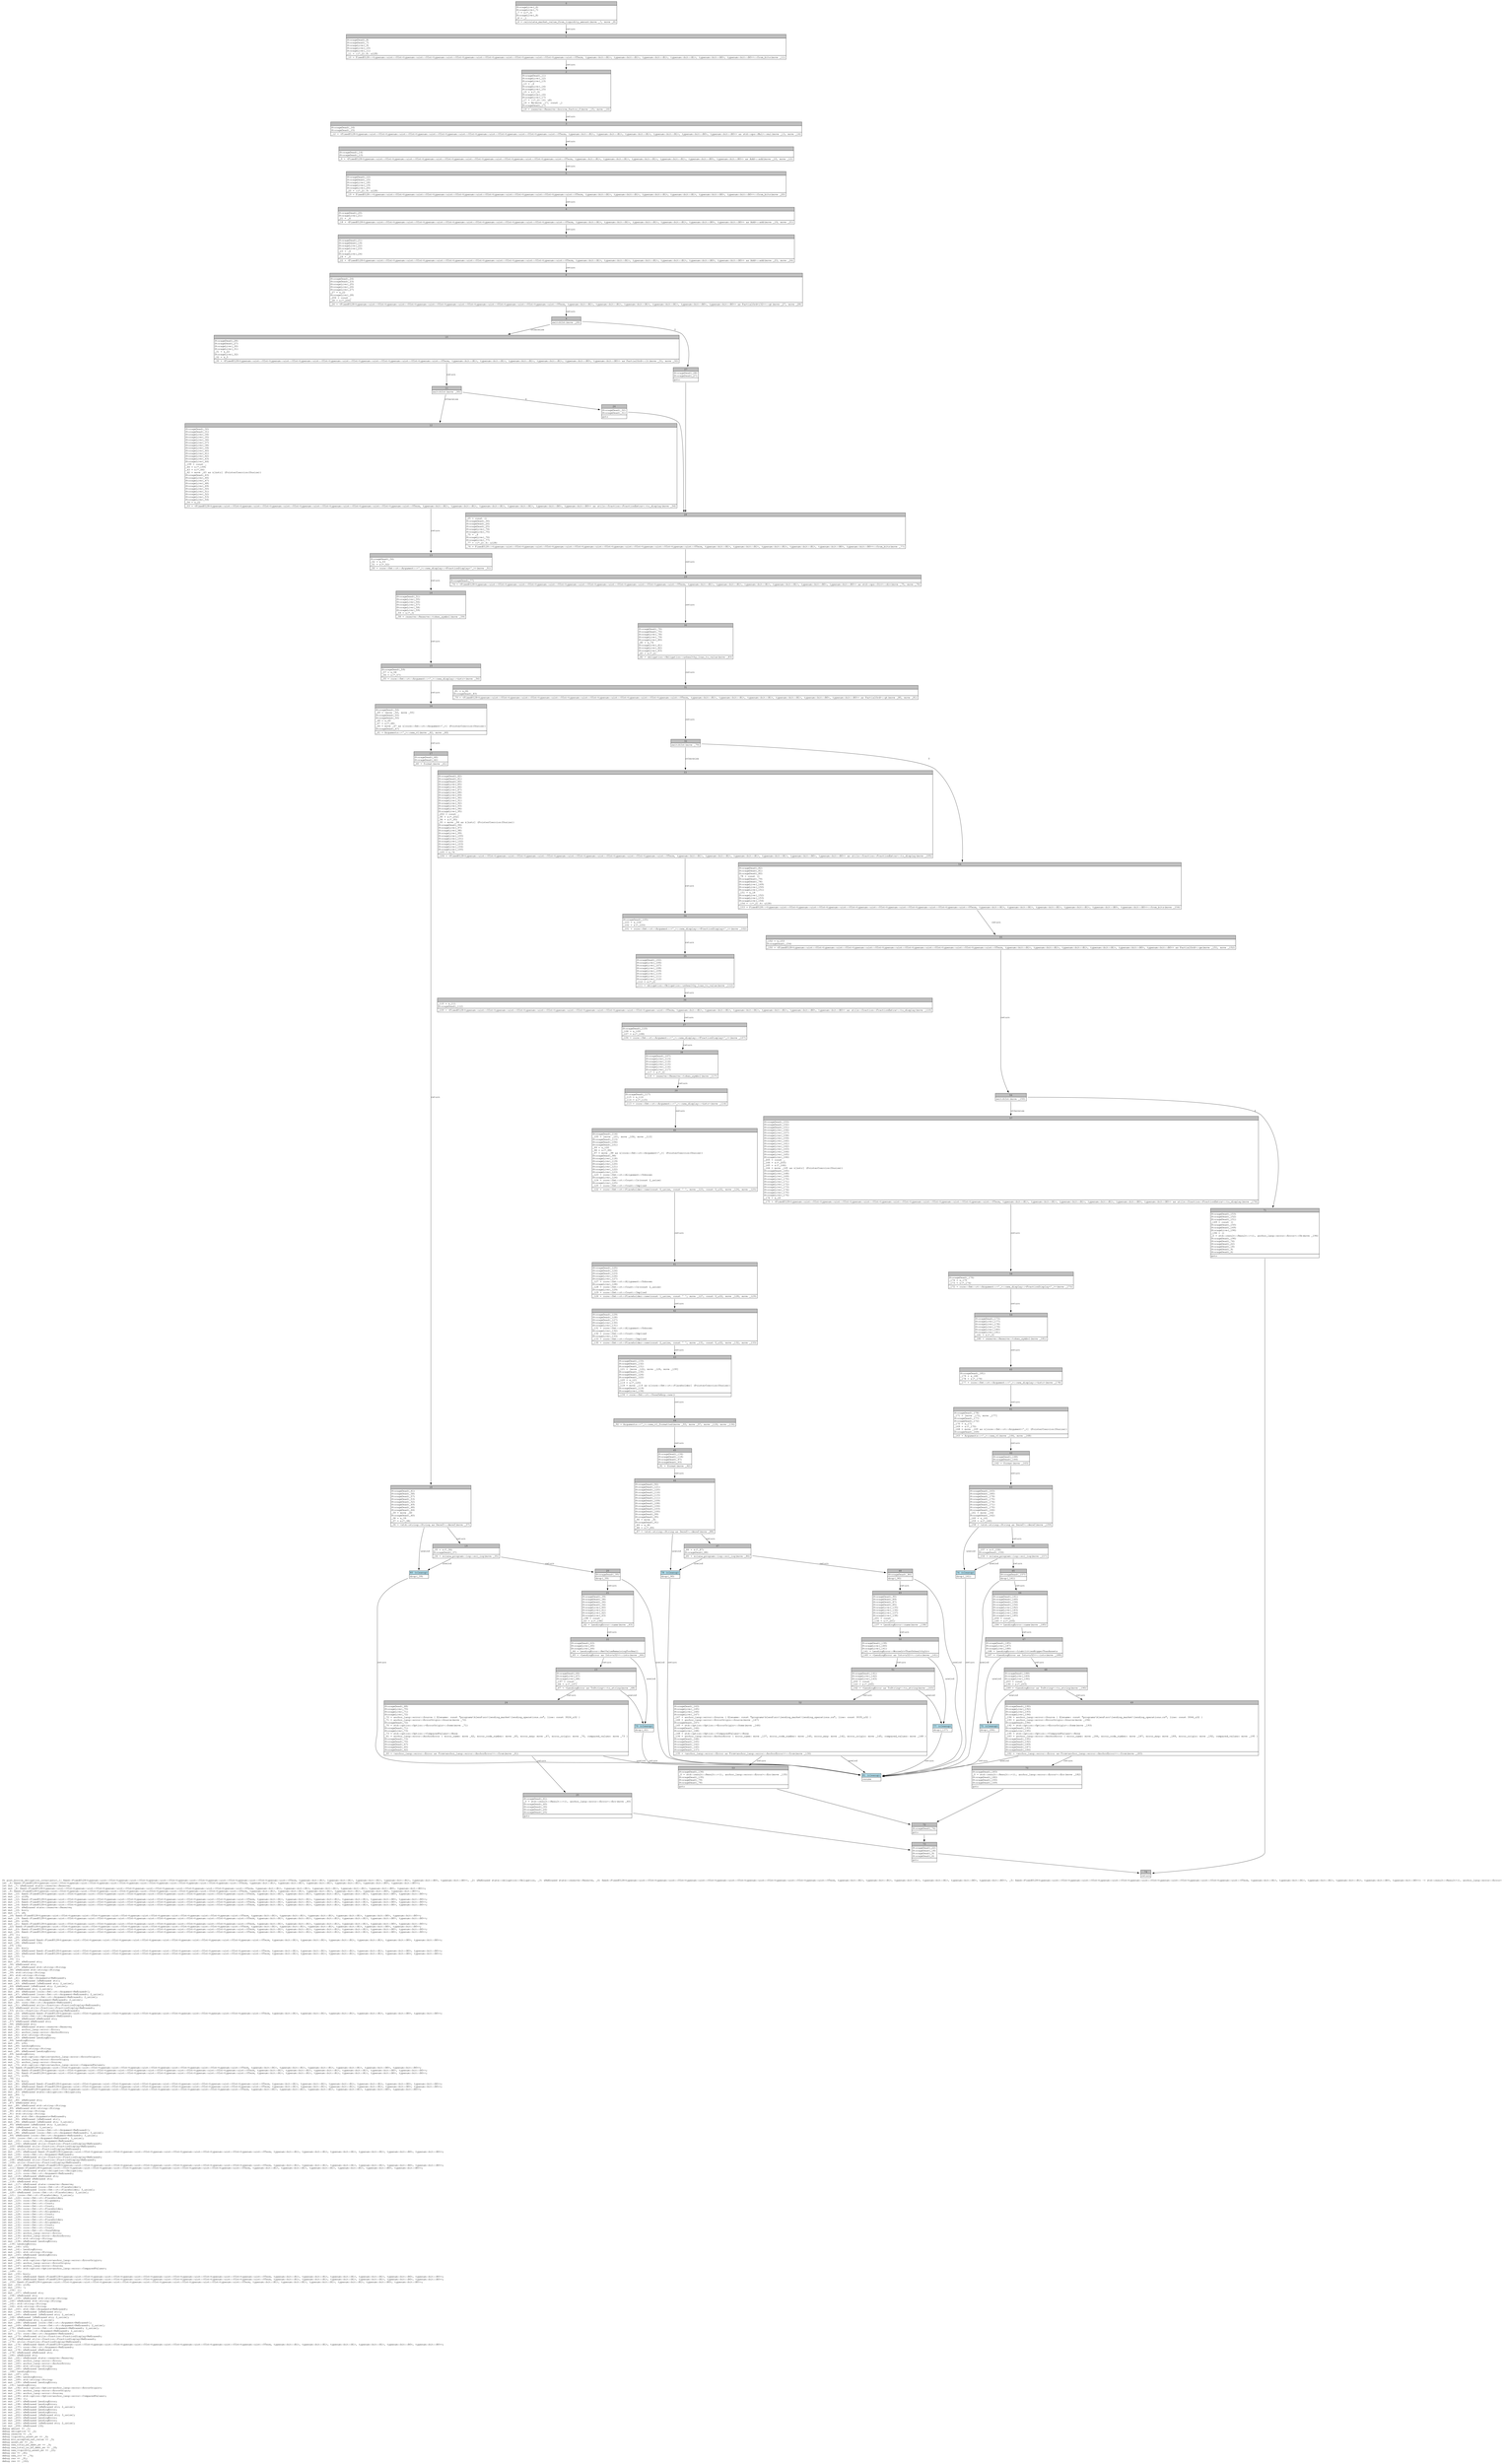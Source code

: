 digraph Mir_0_1385 {
    graph [fontname="Courier, monospace"];
    node [fontname="Courier, monospace"];
    edge [fontname="Courier, monospace"];
    label=<fn post_borrow_obligation_invariants(_1: fixed::FixedU128&lt;typenum::uint::UInt&lt;typenum::uint::UInt&lt;typenum::uint::UInt&lt;typenum::uint::UInt&lt;typenum::uint::UInt&lt;typenum::uint::UInt&lt;typenum::uint::UTerm, typenum::bit::B1&gt;, typenum::bit::B1&gt;, typenum::bit::B1&gt;, typenum::bit::B1&gt;, typenum::bit::B0&gt;, typenum::bit::B0&gt;&gt;, _2: &amp;ReErased state::obligation::Obligation, _3: &amp;ReErased state::reserve::Reserve, _4: fixed::FixedU128&lt;typenum::uint::UInt&lt;typenum::uint::UInt&lt;typenum::uint::UInt&lt;typenum::uint::UInt&lt;typenum::uint::UInt&lt;typenum::uint::UInt&lt;typenum::uint::UTerm, typenum::bit::B1&gt;, typenum::bit::B1&gt;, typenum::bit::B1&gt;, typenum::bit::B1&gt;, typenum::bit::B0&gt;, typenum::bit::B0&gt;&gt;, _5: fixed::FixedU128&lt;typenum::uint::UInt&lt;typenum::uint::UInt&lt;typenum::uint::UInt&lt;typenum::uint::UInt&lt;typenum::uint::UInt&lt;typenum::uint::UInt&lt;typenum::uint::UTerm, typenum::bit::B1&gt;, typenum::bit::B1&gt;, typenum::bit::B1&gt;, typenum::bit::B1&gt;, typenum::bit::B0&gt;, typenum::bit::B0&gt;&gt;) -&gt; std::result::Result&lt;(), anchor_lang::error::Error&gt;<br align="left"/>let _6: fixed::FixedU128&lt;typenum::uint::UInt&lt;typenum::uint::UInt&lt;typenum::uint::UInt&lt;typenum::uint::UInt&lt;typenum::uint::UInt&lt;typenum::uint::UInt&lt;typenum::uint::UTerm, typenum::bit::B1&gt;, typenum::bit::B1&gt;, typenum::bit::B1&gt;, typenum::bit::B1&gt;, typenum::bit::B0&gt;, typenum::bit::B0&gt;&gt;;<br align="left"/>let mut _7: &amp;ReErased state::reserve::Reserve;<br align="left"/>let mut _8: fixed::FixedU128&lt;typenum::uint::UInt&lt;typenum::uint::UInt&lt;typenum::uint::UInt&lt;typenum::uint::UInt&lt;typenum::uint::UInt&lt;typenum::uint::UInt&lt;typenum::uint::UTerm, typenum::bit::B1&gt;, typenum::bit::B1&gt;, typenum::bit::B1&gt;, typenum::bit::B1&gt;, typenum::bit::B0&gt;, typenum::bit::B0&gt;&gt;;<br align="left"/>let _9: fixed::FixedU128&lt;typenum::uint::UInt&lt;typenum::uint::UInt&lt;typenum::uint::UInt&lt;typenum::uint::UInt&lt;typenum::uint::UInt&lt;typenum::uint::UInt&lt;typenum::uint::UTerm, typenum::bit::B1&gt;, typenum::bit::B1&gt;, typenum::bit::B1&gt;, typenum::bit::B1&gt;, typenum::bit::B0&gt;, typenum::bit::B0&gt;&gt;;<br align="left"/>let mut _10: fixed::FixedU128&lt;typenum::uint::UInt&lt;typenum::uint::UInt&lt;typenum::uint::UInt&lt;typenum::uint::UInt&lt;typenum::uint::UInt&lt;typenum::uint::UInt&lt;typenum::uint::UTerm, typenum::bit::B1&gt;, typenum::bit::B1&gt;, typenum::bit::B1&gt;, typenum::bit::B1&gt;, typenum::bit::B0&gt;, typenum::bit::B0&gt;&gt;;<br align="left"/>let mut _11: u128;<br align="left"/>let mut _12: fixed::FixedU128&lt;typenum::uint::UInt&lt;typenum::uint::UInt&lt;typenum::uint::UInt&lt;typenum::uint::UInt&lt;typenum::uint::UInt&lt;typenum::uint::UInt&lt;typenum::uint::UTerm, typenum::bit::B1&gt;, typenum::bit::B1&gt;, typenum::bit::B1&gt;, typenum::bit::B1&gt;, typenum::bit::B0&gt;, typenum::bit::B0&gt;&gt;;<br align="left"/>let mut _13: fixed::FixedU128&lt;typenum::uint::UInt&lt;typenum::uint::UInt&lt;typenum::uint::UInt&lt;typenum::uint::UInt&lt;typenum::uint::UInt&lt;typenum::uint::UInt&lt;typenum::uint::UTerm, typenum::bit::B1&gt;, typenum::bit::B1&gt;, typenum::bit::B1&gt;, typenum::bit::B1&gt;, typenum::bit::B0&gt;, typenum::bit::B0&gt;&gt;;<br align="left"/>let mut _14: fixed::FixedU128&lt;typenum::uint::UInt&lt;typenum::uint::UInt&lt;typenum::uint::UInt&lt;typenum::uint::UInt&lt;typenum::uint::UInt&lt;typenum::uint::UInt&lt;typenum::uint::UTerm, typenum::bit::B1&gt;, typenum::bit::B1&gt;, typenum::bit::B1&gt;, typenum::bit::B1&gt;, typenum::bit::B0&gt;, typenum::bit::B0&gt;&gt;;<br align="left"/>let mut _15: &amp;ReErased state::reserve::Reserve;<br align="left"/>let mut _16: bool;<br align="left"/>let mut _17: u8;<br align="left"/>let _18: fixed::FixedU128&lt;typenum::uint::UInt&lt;typenum::uint::UInt&lt;typenum::uint::UInt&lt;typenum::uint::UInt&lt;typenum::uint::UInt&lt;typenum::uint::UInt&lt;typenum::uint::UTerm, typenum::bit::B1&gt;, typenum::bit::B1&gt;, typenum::bit::B1&gt;, typenum::bit::B1&gt;, typenum::bit::B0&gt;, typenum::bit::B0&gt;&gt;;<br align="left"/>let mut _19: fixed::FixedU128&lt;typenum::uint::UInt&lt;typenum::uint::UInt&lt;typenum::uint::UInt&lt;typenum::uint::UInt&lt;typenum::uint::UInt&lt;typenum::uint::UInt&lt;typenum::uint::UTerm, typenum::bit::B1&gt;, typenum::bit::B1&gt;, typenum::bit::B1&gt;, typenum::bit::B1&gt;, typenum::bit::B0&gt;, typenum::bit::B0&gt;&gt;;<br align="left"/>let mut _20: u128;<br align="left"/>let mut _21: fixed::FixedU128&lt;typenum::uint::UInt&lt;typenum::uint::UInt&lt;typenum::uint::UInt&lt;typenum::uint::UInt&lt;typenum::uint::UInt&lt;typenum::uint::UInt&lt;typenum::uint::UTerm, typenum::bit::B1&gt;, typenum::bit::B1&gt;, typenum::bit::B1&gt;, typenum::bit::B1&gt;, typenum::bit::B0&gt;, typenum::bit::B0&gt;&gt;;<br align="left"/>let _22: fixed::FixedU128&lt;typenum::uint::UInt&lt;typenum::uint::UInt&lt;typenum::uint::UInt&lt;typenum::uint::UInt&lt;typenum::uint::UInt&lt;typenum::uint::UInt&lt;typenum::uint::UTerm, typenum::bit::B1&gt;, typenum::bit::B1&gt;, typenum::bit::B1&gt;, typenum::bit::B1&gt;, typenum::bit::B0&gt;, typenum::bit::B0&gt;&gt;;<br align="left"/>let mut _23: fixed::FixedU128&lt;typenum::uint::UInt&lt;typenum::uint::UInt&lt;typenum::uint::UInt&lt;typenum::uint::UInt&lt;typenum::uint::UInt&lt;typenum::uint::UInt&lt;typenum::uint::UTerm, typenum::bit::B1&gt;, typenum::bit::B1&gt;, typenum::bit::B1&gt;, typenum::bit::B1&gt;, typenum::bit::B0&gt;, typenum::bit::B0&gt;&gt;;<br align="left"/>let mut _24: fixed::FixedU128&lt;typenum::uint::UInt&lt;typenum::uint::UInt&lt;typenum::uint::UInt&lt;typenum::uint::UInt&lt;typenum::uint::UInt&lt;typenum::uint::UInt&lt;typenum::uint::UTerm, typenum::bit::B1&gt;, typenum::bit::B1&gt;, typenum::bit::B1&gt;, typenum::bit::B1&gt;, typenum::bit::B0&gt;, typenum::bit::B0&gt;&gt;;<br align="left"/>let _25: ();<br align="left"/>let mut _26: bool;<br align="left"/>let mut _27: &amp;ReErased fixed::FixedU128&lt;typenum::uint::UInt&lt;typenum::uint::UInt&lt;typenum::uint::UInt&lt;typenum::uint::UInt&lt;typenum::uint::UInt&lt;typenum::uint::UInt&lt;typenum::uint::UTerm, typenum::bit::B1&gt;, typenum::bit::B1&gt;, typenum::bit::B1&gt;, typenum::bit::B1&gt;, typenum::bit::B0&gt;, typenum::bit::B0&gt;&gt;;<br align="left"/>let mut _28: &amp;ReErased i32;<br align="left"/>let _29: i32;<br align="left"/>let mut _30: bool;<br align="left"/>let mut _31: &amp;ReErased fixed::FixedU128&lt;typenum::uint::UInt&lt;typenum::uint::UInt&lt;typenum::uint::UInt&lt;typenum::uint::UInt&lt;typenum::uint::UInt&lt;typenum::uint::UInt&lt;typenum::uint::UTerm, typenum::bit::B1&gt;, typenum::bit::B1&gt;, typenum::bit::B1&gt;, typenum::bit::B1&gt;, typenum::bit::B0&gt;, typenum::bit::B0&gt;&gt;;<br align="left"/>let mut _32: &amp;ReErased fixed::FixedU128&lt;typenum::uint::UInt&lt;typenum::uint::UInt&lt;typenum::uint::UInt&lt;typenum::uint::UInt&lt;typenum::uint::UInt&lt;typenum::uint::UInt&lt;typenum::uint::UTerm, typenum::bit::B1&gt;, typenum::bit::B1&gt;, typenum::bit::B1&gt;, typenum::bit::B1&gt;, typenum::bit::B0&gt;, typenum::bit::B0&gt;&gt;;<br align="left"/>let mut _33: !;<br align="left"/>let _34: ();<br align="left"/>let mut _35: &amp;ReErased str;<br align="left"/>let _36: &amp;ReErased str;<br align="left"/>let mut _37: &amp;ReErased std::string::String;<br align="left"/>let _38: &amp;ReErased std::string::String;<br align="left"/>let _39: std::string::String;<br align="left"/>let _40: std::string::String;<br align="left"/>let mut _41: std::fmt::Arguments&lt;ReErased&gt;;<br align="left"/>let mut _42: &amp;ReErased [&amp;ReErased str];<br align="left"/>let mut _43: &amp;ReErased [&amp;ReErased str; 2_usize];<br align="left"/>let _44: &amp;ReErased [&amp;ReErased str; 2_usize];<br align="left"/>let _45: [&amp;ReErased str; 2_usize];<br align="left"/>let mut _46: &amp;ReErased [core::fmt::rt::Argument&lt;ReErased&gt;];<br align="left"/>let mut _47: &amp;ReErased [core::fmt::rt::Argument&lt;ReErased&gt;; 2_usize];<br align="left"/>let _48: &amp;ReErased [core::fmt::rt::Argument&lt;ReErased&gt;; 2_usize];<br align="left"/>let _49: [core::fmt::rt::Argument&lt;ReErased&gt;; 2_usize];<br align="left"/>let mut _50: core::fmt::rt::Argument&lt;ReErased&gt;;<br align="left"/>let mut _51: &amp;ReErased utils::fraction::FractionDisplay&lt;ReErased&gt;;<br align="left"/>let _52: &amp;ReErased utils::fraction::FractionDisplay&lt;ReErased&gt;;<br align="left"/>let _53: utils::fraction::FractionDisplay&lt;ReErased&gt;;<br align="left"/>let mut _54: &amp;ReErased fixed::FixedU128&lt;typenum::uint::UInt&lt;typenum::uint::UInt&lt;typenum::uint::UInt&lt;typenum::uint::UInt&lt;typenum::uint::UInt&lt;typenum::uint::UInt&lt;typenum::uint::UTerm, typenum::bit::B1&gt;, typenum::bit::B1&gt;, typenum::bit::B1&gt;, typenum::bit::B1&gt;, typenum::bit::B0&gt;, typenum::bit::B0&gt;&gt;;<br align="left"/>let mut _55: core::fmt::rt::Argument&lt;ReErased&gt;;<br align="left"/>let mut _56: &amp;ReErased &amp;ReErased str;<br align="left"/>let _57: &amp;ReErased &amp;ReErased str;<br align="left"/>let _58: &amp;ReErased str;<br align="left"/>let mut _59: &amp;ReErased state::reserve::Reserve;<br align="left"/>let mut _60: anchor_lang::error::Error;<br align="left"/>let mut _61: anchor_lang::error::AnchorError;<br align="left"/>let mut _62: std::string::String;<br align="left"/>let mut _63: &amp;ReErased LendingError;<br align="left"/>let _64: LendingError;<br align="left"/>let mut _65: u32;<br align="left"/>let mut _66: LendingError;<br align="left"/>let mut _67: std::string::String;<br align="left"/>let mut _68: &amp;ReErased LendingError;<br align="left"/>let _69: LendingError;<br align="left"/>let mut _70: std::option::Option&lt;anchor_lang::error::ErrorOrigin&gt;;<br align="left"/>let mut _71: anchor_lang::error::ErrorOrigin;<br align="left"/>let mut _72: anchor_lang::error::Source;<br align="left"/>let mut _73: std::option::Option&lt;anchor_lang::error::ComparedValues&gt;;<br align="left"/>let _74: fixed::FixedU128&lt;typenum::uint::UInt&lt;typenum::uint::UInt&lt;typenum::uint::UInt&lt;typenum::uint::UInt&lt;typenum::uint::UInt&lt;typenum::uint::UInt&lt;typenum::uint::UTerm, typenum::bit::B1&gt;, typenum::bit::B1&gt;, typenum::bit::B1&gt;, typenum::bit::B1&gt;, typenum::bit::B0&gt;, typenum::bit::B0&gt;&gt;;<br align="left"/>let mut _75: fixed::FixedU128&lt;typenum::uint::UInt&lt;typenum::uint::UInt&lt;typenum::uint::UInt&lt;typenum::uint::UInt&lt;typenum::uint::UInt&lt;typenum::uint::UInt&lt;typenum::uint::UTerm, typenum::bit::B1&gt;, typenum::bit::B1&gt;, typenum::bit::B1&gt;, typenum::bit::B1&gt;, typenum::bit::B0&gt;, typenum::bit::B0&gt;&gt;;<br align="left"/>let mut _76: fixed::FixedU128&lt;typenum::uint::UInt&lt;typenum::uint::UInt&lt;typenum::uint::UInt&lt;typenum::uint::UInt&lt;typenum::uint::UInt&lt;typenum::uint::UInt&lt;typenum::uint::UTerm, typenum::bit::B1&gt;, typenum::bit::B1&gt;, typenum::bit::B1&gt;, typenum::bit::B1&gt;, typenum::bit::B0&gt;, typenum::bit::B0&gt;&gt;;<br align="left"/>let mut _77: u128;<br align="left"/>let _78: ();<br align="left"/>let mut _79: bool;<br align="left"/>let mut _80: &amp;ReErased fixed::FixedU128&lt;typenum::uint::UInt&lt;typenum::uint::UInt&lt;typenum::uint::UInt&lt;typenum::uint::UInt&lt;typenum::uint::UInt&lt;typenum::uint::UInt&lt;typenum::uint::UTerm, typenum::bit::B1&gt;, typenum::bit::B1&gt;, typenum::bit::B1&gt;, typenum::bit::B1&gt;, typenum::bit::B0&gt;, typenum::bit::B0&gt;&gt;;<br align="left"/>let mut _81: &amp;ReErased fixed::FixedU128&lt;typenum::uint::UInt&lt;typenum::uint::UInt&lt;typenum::uint::UInt&lt;typenum::uint::UInt&lt;typenum::uint::UInt&lt;typenum::uint::UInt&lt;typenum::uint::UTerm, typenum::bit::B1&gt;, typenum::bit::B1&gt;, typenum::bit::B1&gt;, typenum::bit::B1&gt;, typenum::bit::B0&gt;, typenum::bit::B0&gt;&gt;;<br align="left"/>let _82: fixed::FixedU128&lt;typenum::uint::UInt&lt;typenum::uint::UInt&lt;typenum::uint::UInt&lt;typenum::uint::UInt&lt;typenum::uint::UInt&lt;typenum::uint::UInt&lt;typenum::uint::UTerm, typenum::bit::B1&gt;, typenum::bit::B1&gt;, typenum::bit::B1&gt;, typenum::bit::B1&gt;, typenum::bit::B0&gt;, typenum::bit::B0&gt;&gt;;<br align="left"/>let mut _83: &amp;ReErased state::obligation::Obligation;<br align="left"/>let mut _84: !;<br align="left"/>let _85: ();<br align="left"/>let mut _86: &amp;ReErased str;<br align="left"/>let _87: &amp;ReErased str;<br align="left"/>let mut _88: &amp;ReErased std::string::String;<br align="left"/>let _89: &amp;ReErased std::string::String;<br align="left"/>let _90: std::string::String;<br align="left"/>let _91: std::string::String;<br align="left"/>let mut _92: std::fmt::Arguments&lt;ReErased&gt;;<br align="left"/>let mut _93: &amp;ReErased [&amp;ReErased str];<br align="left"/>let mut _94: &amp;ReErased [&amp;ReErased str; 3_usize];<br align="left"/>let _95: &amp;ReErased [&amp;ReErased str; 3_usize];<br align="left"/>let _96: [&amp;ReErased str; 3_usize];<br align="left"/>let mut _97: &amp;ReErased [core::fmt::rt::Argument&lt;ReErased&gt;];<br align="left"/>let mut _98: &amp;ReErased [core::fmt::rt::Argument&lt;ReErased&gt;; 3_usize];<br align="left"/>let _99: &amp;ReErased [core::fmt::rt::Argument&lt;ReErased&gt;; 3_usize];<br align="left"/>let _100: [core::fmt::rt::Argument&lt;ReErased&gt;; 3_usize];<br align="left"/>let mut _101: core::fmt::rt::Argument&lt;ReErased&gt;;<br align="left"/>let mut _102: &amp;ReErased utils::fraction::FractionDisplay&lt;ReErased&gt;;<br align="left"/>let _103: &amp;ReErased utils::fraction::FractionDisplay&lt;ReErased&gt;;<br align="left"/>let _104: utils::fraction::FractionDisplay&lt;ReErased&gt;;<br align="left"/>let mut _105: &amp;ReErased fixed::FixedU128&lt;typenum::uint::UInt&lt;typenum::uint::UInt&lt;typenum::uint::UInt&lt;typenum::uint::UInt&lt;typenum::uint::UInt&lt;typenum::uint::UInt&lt;typenum::uint::UTerm, typenum::bit::B1&gt;, typenum::bit::B1&gt;, typenum::bit::B1&gt;, typenum::bit::B1&gt;, typenum::bit::B0&gt;, typenum::bit::B0&gt;&gt;;<br align="left"/>let mut _106: core::fmt::rt::Argument&lt;ReErased&gt;;<br align="left"/>let mut _107: &amp;ReErased utils::fraction::FractionDisplay&lt;ReErased&gt;;<br align="left"/>let _108: &amp;ReErased utils::fraction::FractionDisplay&lt;ReErased&gt;;<br align="left"/>let _109: utils::fraction::FractionDisplay&lt;ReErased&gt;;<br align="left"/>let mut _110: &amp;ReErased fixed::FixedU128&lt;typenum::uint::UInt&lt;typenum::uint::UInt&lt;typenum::uint::UInt&lt;typenum::uint::UInt&lt;typenum::uint::UInt&lt;typenum::uint::UInt&lt;typenum::uint::UTerm, typenum::bit::B1&gt;, typenum::bit::B1&gt;, typenum::bit::B1&gt;, typenum::bit::B1&gt;, typenum::bit::B0&gt;, typenum::bit::B0&gt;&gt;;<br align="left"/>let _111: fixed::FixedU128&lt;typenum::uint::UInt&lt;typenum::uint::UInt&lt;typenum::uint::UInt&lt;typenum::uint::UInt&lt;typenum::uint::UInt&lt;typenum::uint::UInt&lt;typenum::uint::UTerm, typenum::bit::B1&gt;, typenum::bit::B1&gt;, typenum::bit::B1&gt;, typenum::bit::B1&gt;, typenum::bit::B0&gt;, typenum::bit::B0&gt;&gt;;<br align="left"/>let mut _112: &amp;ReErased state::obligation::Obligation;<br align="left"/>let mut _113: core::fmt::rt::Argument&lt;ReErased&gt;;<br align="left"/>let mut _114: &amp;ReErased &amp;ReErased str;<br align="left"/>let _115: &amp;ReErased &amp;ReErased str;<br align="left"/>let _116: &amp;ReErased str;<br align="left"/>let mut _117: &amp;ReErased state::reserve::Reserve;<br align="left"/>let mut _118: &amp;ReErased [core::fmt::rt::Placeholder];<br align="left"/>let mut _119: &amp;ReErased [core::fmt::rt::Placeholder; 3_usize];<br align="left"/>let _120: &amp;ReErased [core::fmt::rt::Placeholder; 3_usize];<br align="left"/>let _121: [core::fmt::rt::Placeholder; 3_usize];<br align="left"/>let mut _122: core::fmt::rt::Placeholder;<br align="left"/>let mut _123: core::fmt::rt::Alignment;<br align="left"/>let mut _124: core::fmt::rt::Count;<br align="left"/>let mut _125: core::fmt::rt::Count;<br align="left"/>let mut _126: core::fmt::rt::Placeholder;<br align="left"/>let mut _127: core::fmt::rt::Alignment;<br align="left"/>let mut _128: core::fmt::rt::Count;<br align="left"/>let mut _129: core::fmt::rt::Count;<br align="left"/>let mut _130: core::fmt::rt::Placeholder;<br align="left"/>let mut _131: core::fmt::rt::Alignment;<br align="left"/>let mut _132: core::fmt::rt::Count;<br align="left"/>let mut _133: core::fmt::rt::Count;<br align="left"/>let mut _134: core::fmt::rt::UnsafeArg;<br align="left"/>let mut _135: anchor_lang::error::Error;<br align="left"/>let mut _136: anchor_lang::error::AnchorError;<br align="left"/>let mut _137: std::string::String;<br align="left"/>let mut _138: &amp;ReErased LendingError;<br align="left"/>let _139: LendingError;<br align="left"/>let mut _140: u32;<br align="left"/>let mut _141: LendingError;<br align="left"/>let mut _142: std::string::String;<br align="left"/>let mut _143: &amp;ReErased LendingError;<br align="left"/>let _144: LendingError;<br align="left"/>let mut _145: std::option::Option&lt;anchor_lang::error::ErrorOrigin&gt;;<br align="left"/>let mut _146: anchor_lang::error::ErrorOrigin;<br align="left"/>let mut _147: anchor_lang::error::Source;<br align="left"/>let mut _148: std::option::Option&lt;anchor_lang::error::ComparedValues&gt;;<br align="left"/>let _149: ();<br align="left"/>let mut _150: bool;<br align="left"/>let mut _151: &amp;ReErased fixed::FixedU128&lt;typenum::uint::UInt&lt;typenum::uint::UInt&lt;typenum::uint::UInt&lt;typenum::uint::UInt&lt;typenum::uint::UInt&lt;typenum::uint::UInt&lt;typenum::uint::UTerm, typenum::bit::B1&gt;, typenum::bit::B1&gt;, typenum::bit::B1&gt;, typenum::bit::B1&gt;, typenum::bit::B0&gt;, typenum::bit::B0&gt;&gt;;<br align="left"/>let mut _152: &amp;ReErased fixed::FixedU128&lt;typenum::uint::UInt&lt;typenum::uint::UInt&lt;typenum::uint::UInt&lt;typenum::uint::UInt&lt;typenum::uint::UInt&lt;typenum::uint::UInt&lt;typenum::uint::UTerm, typenum::bit::B1&gt;, typenum::bit::B1&gt;, typenum::bit::B1&gt;, typenum::bit::B1&gt;, typenum::bit::B0&gt;, typenum::bit::B0&gt;&gt;;<br align="left"/>let _153: fixed::FixedU128&lt;typenum::uint::UInt&lt;typenum::uint::UInt&lt;typenum::uint::UInt&lt;typenum::uint::UInt&lt;typenum::uint::UInt&lt;typenum::uint::UInt&lt;typenum::uint::UTerm, typenum::bit::B1&gt;, typenum::bit::B1&gt;, typenum::bit::B1&gt;, typenum::bit::B1&gt;, typenum::bit::B0&gt;, typenum::bit::B0&gt;&gt;;<br align="left"/>let mut _154: u128;<br align="left"/>let mut _155: !;<br align="left"/>let _156: ();<br align="left"/>let mut _157: &amp;ReErased str;<br align="left"/>let _158: &amp;ReErased str;<br align="left"/>let mut _159: &amp;ReErased std::string::String;<br align="left"/>let _160: &amp;ReErased std::string::String;<br align="left"/>let _161: std::string::String;<br align="left"/>let _162: std::string::String;<br align="left"/>let mut _163: std::fmt::Arguments&lt;ReErased&gt;;<br align="left"/>let mut _164: &amp;ReErased [&amp;ReErased str];<br align="left"/>let mut _165: &amp;ReErased [&amp;ReErased str; 2_usize];<br align="left"/>let _166: &amp;ReErased [&amp;ReErased str; 2_usize];<br align="left"/>let _167: [&amp;ReErased str; 2_usize];<br align="left"/>let mut _168: &amp;ReErased [core::fmt::rt::Argument&lt;ReErased&gt;];<br align="left"/>let mut _169: &amp;ReErased [core::fmt::rt::Argument&lt;ReErased&gt;; 2_usize];<br align="left"/>let _170: &amp;ReErased [core::fmt::rt::Argument&lt;ReErased&gt;; 2_usize];<br align="left"/>let _171: [core::fmt::rt::Argument&lt;ReErased&gt;; 2_usize];<br align="left"/>let mut _172: core::fmt::rt::Argument&lt;ReErased&gt;;<br align="left"/>let mut _173: &amp;ReErased utils::fraction::FractionDisplay&lt;ReErased&gt;;<br align="left"/>let _174: &amp;ReErased utils::fraction::FractionDisplay&lt;ReErased&gt;;<br align="left"/>let _175: utils::fraction::FractionDisplay&lt;ReErased&gt;;<br align="left"/>let mut _176: &amp;ReErased fixed::FixedU128&lt;typenum::uint::UInt&lt;typenum::uint::UInt&lt;typenum::uint::UInt&lt;typenum::uint::UInt&lt;typenum::uint::UInt&lt;typenum::uint::UInt&lt;typenum::uint::UTerm, typenum::bit::B1&gt;, typenum::bit::B1&gt;, typenum::bit::B1&gt;, typenum::bit::B1&gt;, typenum::bit::B0&gt;, typenum::bit::B0&gt;&gt;;<br align="left"/>let mut _177: core::fmt::rt::Argument&lt;ReErased&gt;;<br align="left"/>let mut _178: &amp;ReErased &amp;ReErased str;<br align="left"/>let _179: &amp;ReErased &amp;ReErased str;<br align="left"/>let _180: &amp;ReErased str;<br align="left"/>let mut _181: &amp;ReErased state::reserve::Reserve;<br align="left"/>let mut _182: anchor_lang::error::Error;<br align="left"/>let mut _183: anchor_lang::error::AnchorError;<br align="left"/>let mut _184: std::string::String;<br align="left"/>let mut _185: &amp;ReErased LendingError;<br align="left"/>let _186: LendingError;<br align="left"/>let mut _187: u32;<br align="left"/>let mut _188: LendingError;<br align="left"/>let mut _189: std::string::String;<br align="left"/>let mut _190: &amp;ReErased LendingError;<br align="left"/>let _191: LendingError;<br align="left"/>let mut _192: std::option::Option&lt;anchor_lang::error::ErrorOrigin&gt;;<br align="left"/>let mut _193: anchor_lang::error::ErrorOrigin;<br align="left"/>let mut _194: anchor_lang::error::Source;<br align="left"/>let mut _195: std::option::Option&lt;anchor_lang::error::ComparedValues&gt;;<br align="left"/>let mut _196: ();<br align="left"/>let mut _197: &amp;ReErased LendingError;<br align="left"/>let mut _198: &amp;ReErased LendingError;<br align="left"/>let mut _199: &amp;ReErased [&amp;ReErased str; 2_usize];<br align="left"/>let mut _200: &amp;ReErased LendingError;<br align="left"/>let mut _201: &amp;ReErased LendingError;<br align="left"/>let mut _202: &amp;ReErased [&amp;ReErased str; 3_usize];<br align="left"/>let mut _203: &amp;ReErased LendingError;<br align="left"/>let mut _204: &amp;ReErased LendingError;<br align="left"/>let mut _205: &amp;ReErased [&amp;ReErased str; 2_usize];<br align="left"/>let mut _206: &amp;ReErased i32;<br align="left"/>debug amount =&gt; _1;<br align="left"/>debug obligation =&gt; _2;<br align="left"/>debug reserve =&gt; _3;<br align="left"/>debug liquidity_asset_mv =&gt; _4;<br align="left"/>debug min_accepted_net_value =&gt; _5;<br align="left"/>debug asset_mv =&gt; _6;<br align="left"/>debug new_total_bf_debt_mv =&gt; _9;<br align="left"/>debug new_total_no_bf_debt_mv =&gt; _18;<br align="left"/>debug new_liquidity_asset_mv =&gt; _22;<br align="left"/>debug res =&gt; _40;<br align="left"/>debug new_ltv =&gt; _74;<br align="left"/>debug res =&gt; _91;<br align="left"/>debug res =&gt; _162;<br align="left"/>>;
    bb0__0_1385 [shape="none", label=<<table border="0" cellborder="1" cellspacing="0"><tr><td bgcolor="gray" align="center" colspan="1">0</td></tr><tr><td align="left" balign="left">StorageLive(_6)<br/>StorageLive(_7)<br/>_7 = &amp;(*_3)<br/>StorageLive(_8)<br/>_8 = _1<br/></td></tr><tr><td align="left">_6 = calculate_market_value_from_liquidity_amount(move _7, move _8)</td></tr></table>>];
    bb1__0_1385 [shape="none", label=<<table border="0" cellborder="1" cellspacing="0"><tr><td bgcolor="gray" align="center" colspan="1">1</td></tr><tr><td align="left" balign="left">StorageDead(_8)<br/>StorageDead(_7)<br/>StorageLive(_9)<br/>StorageLive(_10)<br/>StorageLive(_11)<br/>_11 = ((*_2).8: u128)<br/></td></tr><tr><td align="left">_10 = FixedU128::&lt;typenum::uint::UInt&lt;typenum::uint::UInt&lt;typenum::uint::UInt&lt;typenum::uint::UInt&lt;typenum::uint::UInt&lt;typenum::uint::UInt&lt;typenum::uint::UTerm, typenum::bit::B1&gt;, typenum::bit::B1&gt;, typenum::bit::B1&gt;, typenum::bit::B1&gt;, typenum::bit::B0&gt;, typenum::bit::B0&gt;&gt;::from_bits(move _11)</td></tr></table>>];
    bb2__0_1385 [shape="none", label=<<table border="0" cellborder="1" cellspacing="0"><tr><td bgcolor="gray" align="center" colspan="1">2</td></tr><tr><td align="left" balign="left">StorageDead(_11)<br/>StorageLive(_12)<br/>StorageLive(_13)<br/>_13 = _6<br/>StorageLive(_14)<br/>StorageLive(_15)<br/>_15 = &amp;(*_3)<br/>StorageLive(_16)<br/>StorageLive(_17)<br/>_17 = ((*_2).14: u8)<br/>_16 = Ne(move _17, const _)<br/>StorageDead(_17)<br/></td></tr><tr><td align="left">_14 = reserve::Reserve::borrow_factor_f(move _15, move _16)</td></tr></table>>];
    bb3__0_1385 [shape="none", label=<<table border="0" cellborder="1" cellspacing="0"><tr><td bgcolor="gray" align="center" colspan="1">3</td></tr><tr><td align="left" balign="left">StorageDead(_16)<br/>StorageDead(_15)<br/></td></tr><tr><td align="left">_12 = &lt;FixedU128&lt;typenum::uint::UInt&lt;typenum::uint::UInt&lt;typenum::uint::UInt&lt;typenum::uint::UInt&lt;typenum::uint::UInt&lt;typenum::uint::UInt&lt;typenum::uint::UTerm, typenum::bit::B1&gt;, typenum::bit::B1&gt;, typenum::bit::B1&gt;, typenum::bit::B1&gt;, typenum::bit::B0&gt;, typenum::bit::B0&gt;&gt; as std::ops::Mul&gt;::mul(move _13, move _14)</td></tr></table>>];
    bb4__0_1385 [shape="none", label=<<table border="0" cellborder="1" cellspacing="0"><tr><td bgcolor="gray" align="center" colspan="1">4</td></tr><tr><td align="left" balign="left">StorageDead(_14)<br/>StorageDead(_13)<br/></td></tr><tr><td align="left">_9 = &lt;FixedU128&lt;typenum::uint::UInt&lt;typenum::uint::UInt&lt;typenum::uint::UInt&lt;typenum::uint::UInt&lt;typenum::uint::UInt&lt;typenum::uint::UInt&lt;typenum::uint::UTerm, typenum::bit::B1&gt;, typenum::bit::B1&gt;, typenum::bit::B1&gt;, typenum::bit::B1&gt;, typenum::bit::B0&gt;, typenum::bit::B0&gt;&gt; as Add&gt;::add(move _10, move _12)</td></tr></table>>];
    bb5__0_1385 [shape="none", label=<<table border="0" cellborder="1" cellspacing="0"><tr><td bgcolor="gray" align="center" colspan="1">5</td></tr><tr><td align="left" balign="left">StorageDead(_12)<br/>StorageDead(_10)<br/>StorageLive(_18)<br/>StorageLive(_19)<br/>StorageLive(_20)<br/>_20 = ((*_2).9: u128)<br/></td></tr><tr><td align="left">_19 = FixedU128::&lt;typenum::uint::UInt&lt;typenum::uint::UInt&lt;typenum::uint::UInt&lt;typenum::uint::UInt&lt;typenum::uint::UInt&lt;typenum::uint::UInt&lt;typenum::uint::UTerm, typenum::bit::B1&gt;, typenum::bit::B1&gt;, typenum::bit::B1&gt;, typenum::bit::B1&gt;, typenum::bit::B0&gt;, typenum::bit::B0&gt;&gt;::from_bits(move _20)</td></tr></table>>];
    bb6__0_1385 [shape="none", label=<<table border="0" cellborder="1" cellspacing="0"><tr><td bgcolor="gray" align="center" colspan="1">6</td></tr><tr><td align="left" balign="left">StorageDead(_20)<br/>StorageLive(_21)<br/>_21 = _6<br/></td></tr><tr><td align="left">_18 = &lt;FixedU128&lt;typenum::uint::UInt&lt;typenum::uint::UInt&lt;typenum::uint::UInt&lt;typenum::uint::UInt&lt;typenum::uint::UInt&lt;typenum::uint::UInt&lt;typenum::uint::UTerm, typenum::bit::B1&gt;, typenum::bit::B1&gt;, typenum::bit::B1&gt;, typenum::bit::B1&gt;, typenum::bit::B0&gt;, typenum::bit::B0&gt;&gt; as Add&gt;::add(move _19, move _21)</td></tr></table>>];
    bb7__0_1385 [shape="none", label=<<table border="0" cellborder="1" cellspacing="0"><tr><td bgcolor="gray" align="center" colspan="1">7</td></tr><tr><td align="left" balign="left">StorageDead(_21)<br/>StorageDead(_19)<br/>StorageLive(_22)<br/>StorageLive(_23)<br/>_23 = _4<br/>StorageLive(_24)<br/>_24 = _6<br/></td></tr><tr><td align="left">_22 = &lt;FixedU128&lt;typenum::uint::UInt&lt;typenum::uint::UInt&lt;typenum::uint::UInt&lt;typenum::uint::UInt&lt;typenum::uint::UInt&lt;typenum::uint::UInt&lt;typenum::uint::UTerm, typenum::bit::B1&gt;, typenum::bit::B1&gt;, typenum::bit::B1&gt;, typenum::bit::B1&gt;, typenum::bit::B0&gt;, typenum::bit::B0&gt;&gt; as Add&gt;::add(move _23, move _24)</td></tr></table>>];
    bb8__0_1385 [shape="none", label=<<table border="0" cellborder="1" cellspacing="0"><tr><td bgcolor="gray" align="center" colspan="1">8</td></tr><tr><td align="left" balign="left">StorageDead(_24)<br/>StorageDead(_23)<br/>StorageLive(_25)<br/>StorageLive(_26)<br/>StorageLive(_27)<br/>_27 = &amp;_22<br/>StorageLive(_28)<br/>_206 = const _<br/>_28 = &amp;(*_206)<br/></td></tr><tr><td align="left">_26 = &lt;FixedU128&lt;typenum::uint::UInt&lt;typenum::uint::UInt&lt;typenum::uint::UInt&lt;typenum::uint::UInt&lt;typenum::uint::UInt&lt;typenum::uint::UInt&lt;typenum::uint::UTerm, typenum::bit::B1&gt;, typenum::bit::B1&gt;, typenum::bit::B1&gt;, typenum::bit::B1&gt;, typenum::bit::B0&gt;, typenum::bit::B0&gt;&gt; as PartialOrd&lt;i32&gt;&gt;::gt(move _27, move _28)</td></tr></table>>];
    bb9__0_1385 [shape="none", label=<<table border="0" cellborder="1" cellspacing="0"><tr><td bgcolor="gray" align="center" colspan="1">9</td></tr><tr><td align="left">switchInt(move _26)</td></tr></table>>];
    bb10__0_1385 [shape="none", label=<<table border="0" cellborder="1" cellspacing="0"><tr><td bgcolor="gray" align="center" colspan="1">10</td></tr><tr><td align="left" balign="left">StorageDead(_28)<br/>StorageDead(_27)<br/>StorageLive(_30)<br/>StorageLive(_31)<br/>_31 = &amp;_22<br/>StorageLive(_32)<br/>_32 = &amp;_5<br/></td></tr><tr><td align="left">_30 = &lt;FixedU128&lt;typenum::uint::UInt&lt;typenum::uint::UInt&lt;typenum::uint::UInt&lt;typenum::uint::UInt&lt;typenum::uint::UInt&lt;typenum::uint::UInt&lt;typenum::uint::UTerm, typenum::bit::B1&gt;, typenum::bit::B1&gt;, typenum::bit::B1&gt;, typenum::bit::B1&gt;, typenum::bit::B0&gt;, typenum::bit::B0&gt;&gt; as PartialOrd&gt;::lt(move _31, move _32)</td></tr></table>>];
    bb11__0_1385 [shape="none", label=<<table border="0" cellborder="1" cellspacing="0"><tr><td bgcolor="gray" align="center" colspan="1">11</td></tr><tr><td align="left">switchInt(move _30)</td></tr></table>>];
    bb12__0_1385 [shape="none", label=<<table border="0" cellborder="1" cellspacing="0"><tr><td bgcolor="gray" align="center" colspan="1">12</td></tr><tr><td align="left" balign="left">StorageDead(_32)<br/>StorageDead(_31)<br/>StorageLive(_34)<br/>StorageLive(_35)<br/>StorageLive(_36)<br/>StorageLive(_37)<br/>StorageLive(_38)<br/>StorageLive(_39)<br/>StorageLive(_40)<br/>StorageLive(_41)<br/>StorageLive(_42)<br/>StorageLive(_43)<br/>StorageLive(_44)<br/>_199 = const _<br/>_44 = &amp;(*_199)<br/>_43 = &amp;(*_44)<br/>_42 = move _43 as &amp;[&amp;str] (PointerCoercion(Unsize))<br/>StorageDead(_43)<br/>StorageLive(_46)<br/>StorageLive(_47)<br/>StorageLive(_48)<br/>StorageLive(_49)<br/>StorageLive(_50)<br/>StorageLive(_51)<br/>StorageLive(_52)<br/>StorageLive(_53)<br/>StorageLive(_54)<br/>_54 = &amp;_22<br/></td></tr><tr><td align="left">_53 = &lt;FixedU128&lt;typenum::uint::UInt&lt;typenum::uint::UInt&lt;typenum::uint::UInt&lt;typenum::uint::UInt&lt;typenum::uint::UInt&lt;typenum::uint::UInt&lt;typenum::uint::UTerm, typenum::bit::B1&gt;, typenum::bit::B1&gt;, typenum::bit::B1&gt;, typenum::bit::B1&gt;, typenum::bit::B0&gt;, typenum::bit::B0&gt;&gt; as utils::fraction::FractionExtra&gt;::to_display(move _54)</td></tr></table>>];
    bb13__0_1385 [shape="none", label=<<table border="0" cellborder="1" cellspacing="0"><tr><td bgcolor="gray" align="center" colspan="1">13</td></tr><tr><td align="left" balign="left">StorageDead(_54)<br/>_52 = &amp;_53<br/>_51 = &amp;(*_52)<br/></td></tr><tr><td align="left">_50 = core::fmt::rt::Argument::&lt;'_&gt;::new_display::&lt;FractionDisplay&lt;'_&gt;&gt;(move _51)</td></tr></table>>];
    bb14__0_1385 [shape="none", label=<<table border="0" cellborder="1" cellspacing="0"><tr><td bgcolor="gray" align="center" colspan="1">14</td></tr><tr><td align="left" balign="left">StorageDead(_51)<br/>StorageLive(_55)<br/>StorageLive(_56)<br/>StorageLive(_57)<br/>StorageLive(_58)<br/>StorageLive(_59)<br/>_59 = &amp;(*_3)<br/></td></tr><tr><td align="left">_58 = reserve::Reserve::token_symbol(move _59)</td></tr></table>>];
    bb15__0_1385 [shape="none", label=<<table border="0" cellborder="1" cellspacing="0"><tr><td bgcolor="gray" align="center" colspan="1">15</td></tr><tr><td align="left" balign="left">StorageDead(_59)<br/>_57 = &amp;_58<br/>_56 = &amp;(*_57)<br/></td></tr><tr><td align="left">_55 = core::fmt::rt::Argument::&lt;'_&gt;::new_display::&lt;&amp;str&gt;(move _56)</td></tr></table>>];
    bb16__0_1385 [shape="none", label=<<table border="0" cellborder="1" cellspacing="0"><tr><td bgcolor="gray" align="center" colspan="1">16</td></tr><tr><td align="left" balign="left">StorageDead(_56)<br/>_49 = [move _50, move _55]<br/>StorageDead(_55)<br/>StorageDead(_50)<br/>_48 = &amp;_49<br/>_47 = &amp;(*_48)<br/>_46 = move _47 as &amp;[core::fmt::rt::Argument&lt;'_&gt;] (PointerCoercion(Unsize))<br/>StorageDead(_47)<br/></td></tr><tr><td align="left">_41 = Arguments::&lt;'_&gt;::new_v1(move _42, move _46)</td></tr></table>>];
    bb17__0_1385 [shape="none", label=<<table border="0" cellborder="1" cellspacing="0"><tr><td bgcolor="gray" align="center" colspan="1">17</td></tr><tr><td align="left" balign="left">StorageDead(_46)<br/>StorageDead(_42)<br/></td></tr><tr><td align="left">_40 = format(move _41)</td></tr></table>>];
    bb18__0_1385 [shape="none", label=<<table border="0" cellborder="1" cellspacing="0"><tr><td bgcolor="gray" align="center" colspan="1">18</td></tr><tr><td align="left" balign="left">StorageDead(_41)<br/>StorageDead(_58)<br/>StorageDead(_57)<br/>StorageDead(_53)<br/>StorageDead(_52)<br/>StorageDead(_49)<br/>StorageDead(_48)<br/>StorageDead(_44)<br/>_39 = move _40<br/>StorageDead(_40)<br/>_38 = &amp;_39<br/>_37 = &amp;(*_38)<br/></td></tr><tr><td align="left">_36 = &lt;std::string::String as Deref&gt;::deref(move _37)</td></tr></table>>];
    bb19__0_1385 [shape="none", label=<<table border="0" cellborder="1" cellspacing="0"><tr><td bgcolor="gray" align="center" colspan="1">19</td></tr><tr><td align="left" balign="left">_35 = &amp;(*_36)<br/>StorageDead(_37)<br/></td></tr><tr><td align="left">_34 = solana_program::log::sol_log(move _35)</td></tr></table>>];
    bb20__0_1385 [shape="none", label=<<table border="0" cellborder="1" cellspacing="0"><tr><td bgcolor="gray" align="center" colspan="1">20</td></tr><tr><td align="left" balign="left">StorageDead(_35)<br/></td></tr><tr><td align="left">drop(_39)</td></tr></table>>];
    bb21__0_1385 [shape="none", label=<<table border="0" cellborder="1" cellspacing="0"><tr><td bgcolor="gray" align="center" colspan="1">21</td></tr><tr><td align="left" balign="left">StorageDead(_39)<br/>StorageDead(_38)<br/>StorageDead(_36)<br/>StorageDead(_34)<br/>StorageLive(_60)<br/>StorageLive(_61)<br/>StorageLive(_62)<br/>StorageLive(_63)<br/>_198 = const _<br/>_63 = &amp;(*_198)<br/></td></tr><tr><td align="left">_62 = LendingError::name(move _63)</td></tr></table>>];
    bb22__0_1385 [shape="none", label=<<table border="0" cellborder="1" cellspacing="0"><tr><td bgcolor="gray" align="center" colspan="1">22</td></tr><tr><td align="left" balign="left">StorageDead(_63)<br/>StorageLive(_65)<br/>StorageLive(_66)<br/>_66 = LendingError::NetValueRemainingTooSmall<br/></td></tr><tr><td align="left">_65 = &lt;LendingError as Into&lt;u32&gt;&gt;::into(move _66)</td></tr></table>>];
    bb23__0_1385 [shape="none", label=<<table border="0" cellborder="1" cellspacing="0"><tr><td bgcolor="gray" align="center" colspan="1">23</td></tr><tr><td align="left" balign="left">StorageDead(_66)<br/>StorageLive(_67)<br/>StorageLive(_68)<br/>_197 = const _<br/>_68 = &amp;(*_197)<br/></td></tr><tr><td align="left">_67 = &lt;LendingError as ToString&gt;::to_string(move _68)</td></tr></table>>];
    bb24__0_1385 [shape="none", label=<<table border="0" cellborder="1" cellspacing="0"><tr><td bgcolor="gray" align="center" colspan="1">24</td></tr><tr><td align="left" balign="left">StorageDead(_68)<br/>StorageLive(_70)<br/>StorageLive(_71)<br/>StorageLive(_72)<br/>_72 = anchor_lang::error::Source { filename: const &quot;programs\\klend\\src\\lending_market\\lending_operations.rs&quot;, line: const 3024_u32 }<br/>_71 = anchor_lang::error::ErrorOrigin::Source(move _72)<br/>StorageDead(_72)<br/>_70 = std::option::Option::&lt;ErrorOrigin&gt;::Some(move _71)<br/>StorageDead(_71)<br/>StorageLive(_73)<br/>_73 = std::option::Option::&lt;ComparedValues&gt;::None<br/>_61 = anchor_lang::error::AnchorError { error_name: move _62, error_code_number: move _65, error_msg: move _67, error_origin: move _70, compared_values: move _73 }<br/>StorageDead(_73)<br/>StorageDead(_70)<br/>StorageDead(_67)<br/>StorageDead(_65)<br/>StorageDead(_62)<br/></td></tr><tr><td align="left">_60 = &lt;anchor_lang::error::Error as From&lt;anchor_lang::error::AnchorError&gt;&gt;::from(move _61)</td></tr></table>>];
    bb25__0_1385 [shape="none", label=<<table border="0" cellborder="1" cellspacing="0"><tr><td bgcolor="gray" align="center" colspan="1">25</td></tr><tr><td align="left" balign="left">StorageDead(_61)<br/>_0 = std::result::Result::&lt;(), anchor_lang::error::Error&gt;::Err(move _60)<br/>StorageDead(_60)<br/>StorageDead(_30)<br/>StorageDead(_26)<br/>StorageDead(_25)<br/></td></tr><tr><td align="left">goto</td></tr></table>>];
    bb26__0_1385 [shape="none", label=<<table border="0" cellborder="1" cellspacing="0"><tr><td bgcolor="gray" align="center" colspan="1">26</td></tr><tr><td align="left" balign="left">StorageDead(_32)<br/>StorageDead(_31)<br/></td></tr><tr><td align="left">goto</td></tr></table>>];
    bb27__0_1385 [shape="none", label=<<table border="0" cellborder="1" cellspacing="0"><tr><td bgcolor="gray" align="center" colspan="1">27</td></tr><tr><td align="left" balign="left">StorageDead(_28)<br/>StorageDead(_27)<br/></td></tr><tr><td align="left">goto</td></tr></table>>];
    bb28__0_1385 [shape="none", label=<<table border="0" cellborder="1" cellspacing="0"><tr><td bgcolor="gray" align="center" colspan="1">28</td></tr><tr><td align="left" balign="left">_25 = const ()<br/>StorageDead(_30)<br/>StorageDead(_26)<br/>StorageDead(_25)<br/>StorageLive(_74)<br/>StorageLive(_75)<br/>_75 = _9<br/>StorageLive(_76)<br/>StorageLive(_77)<br/>_77 = ((*_2).6: u128)<br/></td></tr><tr><td align="left">_76 = FixedU128::&lt;typenum::uint::UInt&lt;typenum::uint::UInt&lt;typenum::uint::UInt&lt;typenum::uint::UInt&lt;typenum::uint::UInt&lt;typenum::uint::UInt&lt;typenum::uint::UTerm, typenum::bit::B1&gt;, typenum::bit::B1&gt;, typenum::bit::B1&gt;, typenum::bit::B1&gt;, typenum::bit::B0&gt;, typenum::bit::B0&gt;&gt;::from_bits(move _77)</td></tr></table>>];
    bb29__0_1385 [shape="none", label=<<table border="0" cellborder="1" cellspacing="0"><tr><td bgcolor="gray" align="center" colspan="1">29</td></tr><tr><td align="left" balign="left">StorageDead(_77)<br/></td></tr><tr><td align="left">_74 = &lt;FixedU128&lt;typenum::uint::UInt&lt;typenum::uint::UInt&lt;typenum::uint::UInt&lt;typenum::uint::UInt&lt;typenum::uint::UInt&lt;typenum::uint::UInt&lt;typenum::uint::UTerm, typenum::bit::B1&gt;, typenum::bit::B1&gt;, typenum::bit::B1&gt;, typenum::bit::B1&gt;, typenum::bit::B0&gt;, typenum::bit::B0&gt;&gt; as std::ops::Div&gt;::div(move _75, move _76)</td></tr></table>>];
    bb30__0_1385 [shape="none", label=<<table border="0" cellborder="1" cellspacing="0"><tr><td bgcolor="gray" align="center" colspan="1">30</td></tr><tr><td align="left" balign="left">StorageDead(_76)<br/>StorageDead(_75)<br/>StorageLive(_78)<br/>StorageLive(_79)<br/>StorageLive(_80)<br/>_80 = &amp;_74<br/>StorageLive(_81)<br/>StorageLive(_82)<br/>StorageLive(_83)<br/>_83 = &amp;(*_2)<br/></td></tr><tr><td align="left">_82 = obligation::Obligation::unhealthy_loan_to_value(move _83)</td></tr></table>>];
    bb31__0_1385 [shape="none", label=<<table border="0" cellborder="1" cellspacing="0"><tr><td bgcolor="gray" align="center" colspan="1">31</td></tr><tr><td align="left" balign="left">_81 = &amp;_82<br/>StorageDead(_83)<br/></td></tr><tr><td align="left">_79 = &lt;FixedU128&lt;typenum::uint::UInt&lt;typenum::uint::UInt&lt;typenum::uint::UInt&lt;typenum::uint::UInt&lt;typenum::uint::UInt&lt;typenum::uint::UInt&lt;typenum::uint::UTerm, typenum::bit::B1&gt;, typenum::bit::B1&gt;, typenum::bit::B1&gt;, typenum::bit::B1&gt;, typenum::bit::B0&gt;, typenum::bit::B0&gt;&gt; as PartialOrd&gt;::gt(move _80, move _81)</td></tr></table>>];
    bb32__0_1385 [shape="none", label=<<table border="0" cellborder="1" cellspacing="0"><tr><td bgcolor="gray" align="center" colspan="1">32</td></tr><tr><td align="left">switchInt(move _79)</td></tr></table>>];
    bb33__0_1385 [shape="none", label=<<table border="0" cellborder="1" cellspacing="0"><tr><td bgcolor="gray" align="center" colspan="1">33</td></tr><tr><td align="left" balign="left">StorageDead(_82)<br/>StorageDead(_81)<br/>StorageDead(_80)<br/>StorageLive(_85)<br/>StorageLive(_86)<br/>StorageLive(_87)<br/>StorageLive(_88)<br/>StorageLive(_89)<br/>StorageLive(_90)<br/>StorageLive(_91)<br/>StorageLive(_92)<br/>StorageLive(_93)<br/>StorageLive(_94)<br/>StorageLive(_95)<br/>_202 = const _<br/>_95 = &amp;(*_202)<br/>_94 = &amp;(*_95)<br/>_93 = move _94 as &amp;[&amp;str] (PointerCoercion(Unsize))<br/>StorageDead(_94)<br/>StorageLive(_97)<br/>StorageLive(_98)<br/>StorageLive(_99)<br/>StorageLive(_100)<br/>StorageLive(_101)<br/>StorageLive(_102)<br/>StorageLive(_103)<br/>StorageLive(_104)<br/>StorageLive(_105)<br/>_105 = &amp;_74<br/></td></tr><tr><td align="left">_104 = &lt;FixedU128&lt;typenum::uint::UInt&lt;typenum::uint::UInt&lt;typenum::uint::UInt&lt;typenum::uint::UInt&lt;typenum::uint::UInt&lt;typenum::uint::UInt&lt;typenum::uint::UTerm, typenum::bit::B1&gt;, typenum::bit::B1&gt;, typenum::bit::B1&gt;, typenum::bit::B1&gt;, typenum::bit::B0&gt;, typenum::bit::B0&gt;&gt; as utils::fraction::FractionExtra&gt;::to_display(move _105)</td></tr></table>>];
    bb34__0_1385 [shape="none", label=<<table border="0" cellborder="1" cellspacing="0"><tr><td bgcolor="gray" align="center" colspan="1">34</td></tr><tr><td align="left" balign="left">StorageDead(_105)<br/>_103 = &amp;_104<br/>_102 = &amp;(*_103)<br/></td></tr><tr><td align="left">_101 = core::fmt::rt::Argument::&lt;'_&gt;::new_display::&lt;FractionDisplay&lt;'_&gt;&gt;(move _102)</td></tr></table>>];
    bb35__0_1385 [shape="none", label=<<table border="0" cellborder="1" cellspacing="0"><tr><td bgcolor="gray" align="center" colspan="1">35</td></tr><tr><td align="left" balign="left">StorageDead(_102)<br/>StorageLive(_106)<br/>StorageLive(_107)<br/>StorageLive(_108)<br/>StorageLive(_109)<br/>StorageLive(_110)<br/>StorageLive(_111)<br/>StorageLive(_112)<br/>_112 = &amp;(*_2)<br/></td></tr><tr><td align="left">_111 = obligation::Obligation::unhealthy_loan_to_value(move _112)</td></tr></table>>];
    bb36__0_1385 [shape="none", label=<<table border="0" cellborder="1" cellspacing="0"><tr><td bgcolor="gray" align="center" colspan="1">36</td></tr><tr><td align="left" balign="left">_110 = &amp;_111<br/>StorageDead(_112)<br/></td></tr><tr><td align="left">_109 = &lt;FixedU128&lt;typenum::uint::UInt&lt;typenum::uint::UInt&lt;typenum::uint::UInt&lt;typenum::uint::UInt&lt;typenum::uint::UInt&lt;typenum::uint::UInt&lt;typenum::uint::UTerm, typenum::bit::B1&gt;, typenum::bit::B1&gt;, typenum::bit::B1&gt;, typenum::bit::B1&gt;, typenum::bit::B0&gt;, typenum::bit::B0&gt;&gt; as utils::fraction::FractionExtra&gt;::to_display(move _110)</td></tr></table>>];
    bb37__0_1385 [shape="none", label=<<table border="0" cellborder="1" cellspacing="0"><tr><td bgcolor="gray" align="center" colspan="1">37</td></tr><tr><td align="left" balign="left">StorageDead(_110)<br/>_108 = &amp;_109<br/>_107 = &amp;(*_108)<br/></td></tr><tr><td align="left">_106 = core::fmt::rt::Argument::&lt;'_&gt;::new_display::&lt;FractionDisplay&lt;'_&gt;&gt;(move _107)</td></tr></table>>];
    bb38__0_1385 [shape="none", label=<<table border="0" cellborder="1" cellspacing="0"><tr><td bgcolor="gray" align="center" colspan="1">38</td></tr><tr><td align="left" balign="left">StorageDead(_107)<br/>StorageLive(_113)<br/>StorageLive(_114)<br/>StorageLive(_115)<br/>StorageLive(_116)<br/>StorageLive(_117)<br/>_117 = &amp;(*_3)<br/></td></tr><tr><td align="left">_116 = reserve::Reserve::token_symbol(move _117)</td></tr></table>>];
    bb39__0_1385 [shape="none", label=<<table border="0" cellborder="1" cellspacing="0"><tr><td bgcolor="gray" align="center" colspan="1">39</td></tr><tr><td align="left" balign="left">StorageDead(_117)<br/>_115 = &amp;_116<br/>_114 = &amp;(*_115)<br/></td></tr><tr><td align="left">_113 = core::fmt::rt::Argument::&lt;'_&gt;::new_display::&lt;&amp;str&gt;(move _114)</td></tr></table>>];
    bb40__0_1385 [shape="none", label=<<table border="0" cellborder="1" cellspacing="0"><tr><td bgcolor="gray" align="center" colspan="1">40</td></tr><tr><td align="left" balign="left">StorageDead(_114)<br/>_100 = [move _101, move _106, move _113]<br/>StorageDead(_113)<br/>StorageDead(_106)<br/>StorageDead(_101)<br/>_99 = &amp;_100<br/>_98 = &amp;(*_99)<br/>_97 = move _98 as &amp;[core::fmt::rt::Argument&lt;'_&gt;] (PointerCoercion(Unsize))<br/>StorageDead(_98)<br/>StorageLive(_118)<br/>StorageLive(_119)<br/>StorageLive(_120)<br/>StorageLive(_121)<br/>StorageLive(_122)<br/>StorageLive(_123)<br/>_123 = core::fmt::rt::Alignment::Unknown<br/>StorageLive(_124)<br/>_124 = core::fmt::rt::Count::Is(const 2_usize)<br/>StorageLive(_125)<br/>_125 = core::fmt::rt::Count::Implied<br/></td></tr><tr><td align="left">_122 = core::fmt::rt::Placeholder::new(const 0_usize, const ' ', move _123, const 0_u32, move _124, move _125)</td></tr></table>>];
    bb41__0_1385 [shape="none", label=<<table border="0" cellborder="1" cellspacing="0"><tr><td bgcolor="gray" align="center" colspan="1">41</td></tr><tr><td align="left" balign="left">StorageDead(_125)<br/>StorageDead(_124)<br/>StorageDead(_123)<br/>StorageLive(_126)<br/>StorageLive(_127)<br/>_127 = core::fmt::rt::Alignment::Unknown<br/>StorageLive(_128)<br/>_128 = core::fmt::rt::Count::Is(const 2_usize)<br/>StorageLive(_129)<br/>_129 = core::fmt::rt::Count::Implied<br/></td></tr><tr><td align="left">_126 = core::fmt::rt::Placeholder::new(const 1_usize, const ' ', move _127, const 0_u32, move _128, move _129)</td></tr></table>>];
    bb42__0_1385 [shape="none", label=<<table border="0" cellborder="1" cellspacing="0"><tr><td bgcolor="gray" align="center" colspan="1">42</td></tr><tr><td align="left" balign="left">StorageDead(_129)<br/>StorageDead(_128)<br/>StorageDead(_127)<br/>StorageLive(_130)<br/>StorageLive(_131)<br/>_131 = core::fmt::rt::Alignment::Unknown<br/>StorageLive(_132)<br/>_132 = core::fmt::rt::Count::Implied<br/>StorageLive(_133)<br/>_133 = core::fmt::rt::Count::Implied<br/></td></tr><tr><td align="left">_130 = core::fmt::rt::Placeholder::new(const 2_usize, const ' ', move _131, const 0_u32, move _132, move _133)</td></tr></table>>];
    bb43__0_1385 [shape="none", label=<<table border="0" cellborder="1" cellspacing="0"><tr><td bgcolor="gray" align="center" colspan="1">43</td></tr><tr><td align="left" balign="left">StorageDead(_133)<br/>StorageDead(_132)<br/>StorageDead(_131)<br/>_121 = [move _122, move _126, move _130]<br/>StorageDead(_130)<br/>StorageDead(_126)<br/>StorageDead(_122)<br/>_120 = &amp;_121<br/>_119 = &amp;(*_120)<br/>_118 = move _119 as &amp;[core::fmt::rt::Placeholder] (PointerCoercion(Unsize))<br/>StorageDead(_119)<br/>StorageLive(_134)<br/></td></tr><tr><td align="left">_134 = core::fmt::rt::UnsafeArg::new()</td></tr></table>>];
    bb44__0_1385 [shape="none", label=<<table border="0" cellborder="1" cellspacing="0"><tr><td bgcolor="gray" align="center" colspan="1">44</td></tr><tr><td align="left">_92 = Arguments::&lt;'_&gt;::new_v1_formatted(move _93, move _97, move _118, move _134)</td></tr></table>>];
    bb45__0_1385 [shape="none", label=<<table border="0" cellborder="1" cellspacing="0"><tr><td bgcolor="gray" align="center" colspan="1">45</td></tr><tr><td align="left" balign="left">StorageDead(_134)<br/>StorageDead(_118)<br/>StorageDead(_97)<br/>StorageDead(_93)<br/></td></tr><tr><td align="left">_91 = format(move _92)</td></tr></table>>];
    bb46__0_1385 [shape="none", label=<<table border="0" cellborder="1" cellspacing="0"><tr><td bgcolor="gray" align="center" colspan="1">46</td></tr><tr><td align="left" balign="left">StorageDead(_92)<br/>StorageDead(_121)<br/>StorageDead(_120)<br/>StorageDead(_116)<br/>StorageDead(_115)<br/>StorageDead(_111)<br/>StorageDead(_109)<br/>StorageDead(_108)<br/>StorageDead(_104)<br/>StorageDead(_103)<br/>StorageDead(_100)<br/>StorageDead(_99)<br/>StorageDead(_95)<br/>_90 = move _91<br/>StorageDead(_91)<br/>_89 = &amp;_90<br/>_88 = &amp;(*_89)<br/></td></tr><tr><td align="left">_87 = &lt;std::string::String as Deref&gt;::deref(move _88)</td></tr></table>>];
    bb47__0_1385 [shape="none", label=<<table border="0" cellborder="1" cellspacing="0"><tr><td bgcolor="gray" align="center" colspan="1">47</td></tr><tr><td align="left" balign="left">_86 = &amp;(*_87)<br/>StorageDead(_88)<br/></td></tr><tr><td align="left">_85 = solana_program::log::sol_log(move _86)</td></tr></table>>];
    bb48__0_1385 [shape="none", label=<<table border="0" cellborder="1" cellspacing="0"><tr><td bgcolor="gray" align="center" colspan="1">48</td></tr><tr><td align="left" balign="left">StorageDead(_86)<br/></td></tr><tr><td align="left">drop(_90)</td></tr></table>>];
    bb49__0_1385 [shape="none", label=<<table border="0" cellborder="1" cellspacing="0"><tr><td bgcolor="gray" align="center" colspan="1">49</td></tr><tr><td align="left" balign="left">StorageDead(_90)<br/>StorageDead(_89)<br/>StorageDead(_87)<br/>StorageDead(_85)<br/>StorageLive(_135)<br/>StorageLive(_136)<br/>StorageLive(_137)<br/>StorageLive(_138)<br/>_201 = const _<br/>_138 = &amp;(*_201)<br/></td></tr><tr><td align="left">_137 = LendingError::name(move _138)</td></tr></table>>];
    bb50__0_1385 [shape="none", label=<<table border="0" cellborder="1" cellspacing="0"><tr><td bgcolor="gray" align="center" colspan="1">50</td></tr><tr><td align="left" balign="left">StorageDead(_138)<br/>StorageLive(_140)<br/>StorageLive(_141)<br/>_141 = LendingError::WorseLtvThanUnhealthyLtv<br/></td></tr><tr><td align="left">_140 = &lt;LendingError as Into&lt;u32&gt;&gt;::into(move _141)</td></tr></table>>];
    bb51__0_1385 [shape="none", label=<<table border="0" cellborder="1" cellspacing="0"><tr><td bgcolor="gray" align="center" colspan="1">51</td></tr><tr><td align="left" balign="left">StorageDead(_141)<br/>StorageLive(_142)<br/>StorageLive(_143)<br/>_200 = const _<br/>_143 = &amp;(*_200)<br/></td></tr><tr><td align="left">_142 = &lt;LendingError as ToString&gt;::to_string(move _143)</td></tr></table>>];
    bb52__0_1385 [shape="none", label=<<table border="0" cellborder="1" cellspacing="0"><tr><td bgcolor="gray" align="center" colspan="1">52</td></tr><tr><td align="left" balign="left">StorageDead(_143)<br/>StorageLive(_145)<br/>StorageLive(_146)<br/>StorageLive(_147)<br/>_147 = anchor_lang::error::Source { filename: const &quot;programs\\klend\\src\\lending_market\\lending_operations.rs&quot;, line: const 3035_u32 }<br/>_146 = anchor_lang::error::ErrorOrigin::Source(move _147)<br/>StorageDead(_147)<br/>_145 = std::option::Option::&lt;ErrorOrigin&gt;::Some(move _146)<br/>StorageDead(_146)<br/>StorageLive(_148)<br/>_148 = std::option::Option::&lt;ComparedValues&gt;::None<br/>_136 = anchor_lang::error::AnchorError { error_name: move _137, error_code_number: move _140, error_msg: move _142, error_origin: move _145, compared_values: move _148 }<br/>StorageDead(_148)<br/>StorageDead(_145)<br/>StorageDead(_142)<br/>StorageDead(_140)<br/>StorageDead(_137)<br/></td></tr><tr><td align="left">_135 = &lt;anchor_lang::error::Error as From&lt;anchor_lang::error::AnchorError&gt;&gt;::from(move _136)</td></tr></table>>];
    bb53__0_1385 [shape="none", label=<<table border="0" cellborder="1" cellspacing="0"><tr><td bgcolor="gray" align="center" colspan="1">53</td></tr><tr><td align="left" balign="left">StorageDead(_136)<br/>_0 = std::result::Result::&lt;(), anchor_lang::error::Error&gt;::Err(move _135)<br/>StorageDead(_135)<br/>StorageDead(_79)<br/>StorageDead(_78)<br/></td></tr><tr><td align="left">goto</td></tr></table>>];
    bb54__0_1385 [shape="none", label=<<table border="0" cellborder="1" cellspacing="0"><tr><td bgcolor="gray" align="center" colspan="1">54</td></tr><tr><td align="left" balign="left">StorageDead(_82)<br/>StorageDead(_81)<br/>StorageDead(_80)<br/>_78 = const ()<br/>StorageDead(_79)<br/>StorageDead(_78)<br/>StorageLive(_149)<br/>StorageLive(_150)<br/>StorageLive(_151)<br/>_151 = &amp;_18<br/>StorageLive(_152)<br/>StorageLive(_153)<br/>StorageLive(_154)<br/>_154 = ((*_2).6: u128)<br/></td></tr><tr><td align="left">_153 = FixedU128::&lt;typenum::uint::UInt&lt;typenum::uint::UInt&lt;typenum::uint::UInt&lt;typenum::uint::UInt&lt;typenum::uint::UInt&lt;typenum::uint::UInt&lt;typenum::uint::UTerm, typenum::bit::B1&gt;, typenum::bit::B1&gt;, typenum::bit::B1&gt;, typenum::bit::B1&gt;, typenum::bit::B0&gt;, typenum::bit::B0&gt;&gt;::from_bits(move _154)</td></tr></table>>];
    bb55__0_1385 [shape="none", label=<<table border="0" cellborder="1" cellspacing="0"><tr><td bgcolor="gray" align="center" colspan="1">55</td></tr><tr><td align="left" balign="left">_152 = &amp;_153<br/>StorageDead(_154)<br/></td></tr><tr><td align="left">_150 = &lt;FixedU128&lt;typenum::uint::UInt&lt;typenum::uint::UInt&lt;typenum::uint::UInt&lt;typenum::uint::UInt&lt;typenum::uint::UInt&lt;typenum::uint::UInt&lt;typenum::uint::UTerm, typenum::bit::B1&gt;, typenum::bit::B1&gt;, typenum::bit::B1&gt;, typenum::bit::B1&gt;, typenum::bit::B0&gt;, typenum::bit::B0&gt;&gt; as PartialOrd&gt;::ge(move _151, move _152)</td></tr></table>>];
    bb56__0_1385 [shape="none", label=<<table border="0" cellborder="1" cellspacing="0"><tr><td bgcolor="gray" align="center" colspan="1">56</td></tr><tr><td align="left">switchInt(move _150)</td></tr></table>>];
    bb57__0_1385 [shape="none", label=<<table border="0" cellborder="1" cellspacing="0"><tr><td bgcolor="gray" align="center" colspan="1">57</td></tr><tr><td align="left" balign="left">StorageDead(_153)<br/>StorageDead(_152)<br/>StorageDead(_151)<br/>StorageLive(_156)<br/>StorageLive(_157)<br/>StorageLive(_158)<br/>StorageLive(_159)<br/>StorageLive(_160)<br/>StorageLive(_161)<br/>StorageLive(_162)<br/>StorageLive(_163)<br/>StorageLive(_164)<br/>StorageLive(_165)<br/>StorageLive(_166)<br/>_205 = const _<br/>_166 = &amp;(*_205)<br/>_165 = &amp;(*_166)<br/>_164 = move _165 as &amp;[&amp;str] (PointerCoercion(Unsize))<br/>StorageDead(_165)<br/>StorageLive(_168)<br/>StorageLive(_169)<br/>StorageLive(_170)<br/>StorageLive(_171)<br/>StorageLive(_172)<br/>StorageLive(_173)<br/>StorageLive(_174)<br/>StorageLive(_175)<br/>StorageLive(_176)<br/>_176 = &amp;_18<br/></td></tr><tr><td align="left">_175 = &lt;FixedU128&lt;typenum::uint::UInt&lt;typenum::uint::UInt&lt;typenum::uint::UInt&lt;typenum::uint::UInt&lt;typenum::uint::UInt&lt;typenum::uint::UInt&lt;typenum::uint::UTerm, typenum::bit::B1&gt;, typenum::bit::B1&gt;, typenum::bit::B1&gt;, typenum::bit::B1&gt;, typenum::bit::B0&gt;, typenum::bit::B0&gt;&gt; as utils::fraction::FractionExtra&gt;::to_display(move _176)</td></tr></table>>];
    bb58__0_1385 [shape="none", label=<<table border="0" cellborder="1" cellspacing="0"><tr><td bgcolor="gray" align="center" colspan="1">58</td></tr><tr><td align="left" balign="left">StorageDead(_176)<br/>_174 = &amp;_175<br/>_173 = &amp;(*_174)<br/></td></tr><tr><td align="left">_172 = core::fmt::rt::Argument::&lt;'_&gt;::new_display::&lt;FractionDisplay&lt;'_&gt;&gt;(move _173)</td></tr></table>>];
    bb59__0_1385 [shape="none", label=<<table border="0" cellborder="1" cellspacing="0"><tr><td bgcolor="gray" align="center" colspan="1">59</td></tr><tr><td align="left" balign="left">StorageDead(_173)<br/>StorageLive(_177)<br/>StorageLive(_178)<br/>StorageLive(_179)<br/>StorageLive(_180)<br/>StorageLive(_181)<br/>_181 = &amp;(*_3)<br/></td></tr><tr><td align="left">_180 = reserve::Reserve::token_symbol(move _181)</td></tr></table>>];
    bb60__0_1385 [shape="none", label=<<table border="0" cellborder="1" cellspacing="0"><tr><td bgcolor="gray" align="center" colspan="1">60</td></tr><tr><td align="left" balign="left">StorageDead(_181)<br/>_179 = &amp;_180<br/>_178 = &amp;(*_179)<br/></td></tr><tr><td align="left">_177 = core::fmt::rt::Argument::&lt;'_&gt;::new_display::&lt;&amp;str&gt;(move _178)</td></tr></table>>];
    bb61__0_1385 [shape="none", label=<<table border="0" cellborder="1" cellspacing="0"><tr><td bgcolor="gray" align="center" colspan="1">61</td></tr><tr><td align="left" balign="left">StorageDead(_178)<br/>_171 = [move _172, move _177]<br/>StorageDead(_177)<br/>StorageDead(_172)<br/>_170 = &amp;_171<br/>_169 = &amp;(*_170)<br/>_168 = move _169 as &amp;[core::fmt::rt::Argument&lt;'_&gt;] (PointerCoercion(Unsize))<br/>StorageDead(_169)<br/></td></tr><tr><td align="left">_163 = Arguments::&lt;'_&gt;::new_v1(move _164, move _168)</td></tr></table>>];
    bb62__0_1385 [shape="none", label=<<table border="0" cellborder="1" cellspacing="0"><tr><td bgcolor="gray" align="center" colspan="1">62</td></tr><tr><td align="left" balign="left">StorageDead(_168)<br/>StorageDead(_164)<br/></td></tr><tr><td align="left">_162 = format(move _163)</td></tr></table>>];
    bb63__0_1385 [shape="none", label=<<table border="0" cellborder="1" cellspacing="0"><tr><td bgcolor="gray" align="center" colspan="1">63</td></tr><tr><td align="left" balign="left">StorageDead(_163)<br/>StorageDead(_180)<br/>StorageDead(_179)<br/>StorageDead(_175)<br/>StorageDead(_174)<br/>StorageDead(_171)<br/>StorageDead(_170)<br/>StorageDead(_166)<br/>_161 = move _162<br/>StorageDead(_162)<br/>_160 = &amp;_161<br/>_159 = &amp;(*_160)<br/></td></tr><tr><td align="left">_158 = &lt;std::string::String as Deref&gt;::deref(move _159)</td></tr></table>>];
    bb64__0_1385 [shape="none", label=<<table border="0" cellborder="1" cellspacing="0"><tr><td bgcolor="gray" align="center" colspan="1">64</td></tr><tr><td align="left" balign="left">_157 = &amp;(*_158)<br/>StorageDead(_159)<br/></td></tr><tr><td align="left">_156 = solana_program::log::sol_log(move _157)</td></tr></table>>];
    bb65__0_1385 [shape="none", label=<<table border="0" cellborder="1" cellspacing="0"><tr><td bgcolor="gray" align="center" colspan="1">65</td></tr><tr><td align="left" balign="left">StorageDead(_157)<br/></td></tr><tr><td align="left">drop(_161)</td></tr></table>>];
    bb66__0_1385 [shape="none", label=<<table border="0" cellborder="1" cellspacing="0"><tr><td bgcolor="gray" align="center" colspan="1">66</td></tr><tr><td align="left" balign="left">StorageDead(_161)<br/>StorageDead(_160)<br/>StorageDead(_158)<br/>StorageDead(_156)<br/>StorageLive(_182)<br/>StorageLive(_183)<br/>StorageLive(_184)<br/>StorageLive(_185)<br/>_204 = const _<br/>_185 = &amp;(*_204)<br/></td></tr><tr><td align="left">_184 = LendingError::name(move _185)</td></tr></table>>];
    bb67__0_1385 [shape="none", label=<<table border="0" cellborder="1" cellspacing="0"><tr><td bgcolor="gray" align="center" colspan="1">67</td></tr><tr><td align="left" balign="left">StorageDead(_185)<br/>StorageLive(_187)<br/>StorageLive(_188)<br/>_188 = LendingError::LiabilitiesBiggerThanAssets<br/></td></tr><tr><td align="left">_187 = &lt;LendingError as Into&lt;u32&gt;&gt;::into(move _188)</td></tr></table>>];
    bb68__0_1385 [shape="none", label=<<table border="0" cellborder="1" cellspacing="0"><tr><td bgcolor="gray" align="center" colspan="1">68</td></tr><tr><td align="left" balign="left">StorageDead(_188)<br/>StorageLive(_189)<br/>StorageLive(_190)<br/>_203 = const _<br/>_190 = &amp;(*_203)<br/></td></tr><tr><td align="left">_189 = &lt;LendingError as ToString&gt;::to_string(move _190)</td></tr></table>>];
    bb69__0_1385 [shape="none", label=<<table border="0" cellborder="1" cellspacing="0"><tr><td bgcolor="gray" align="center" colspan="1">69</td></tr><tr><td align="left" balign="left">StorageDead(_190)<br/>StorageLive(_192)<br/>StorageLive(_193)<br/>StorageLive(_194)<br/>_194 = anchor_lang::error::Source { filename: const &quot;programs\\klend\\src\\lending_market\\lending_operations.rs&quot;, line: const 3044_u32 }<br/>_193 = anchor_lang::error::ErrorOrigin::Source(move _194)<br/>StorageDead(_194)<br/>_192 = std::option::Option::&lt;ErrorOrigin&gt;::Some(move _193)<br/>StorageDead(_193)<br/>StorageLive(_195)<br/>_195 = std::option::Option::&lt;ComparedValues&gt;::None<br/>_183 = anchor_lang::error::AnchorError { error_name: move _184, error_code_number: move _187, error_msg: move _189, error_origin: move _192, compared_values: move _195 }<br/>StorageDead(_195)<br/>StorageDead(_192)<br/>StorageDead(_189)<br/>StorageDead(_187)<br/>StorageDead(_184)<br/></td></tr><tr><td align="left">_182 = &lt;anchor_lang::error::Error as From&lt;anchor_lang::error::AnchorError&gt;&gt;::from(move _183)</td></tr></table>>];
    bb70__0_1385 [shape="none", label=<<table border="0" cellborder="1" cellspacing="0"><tr><td bgcolor="gray" align="center" colspan="1">70</td></tr><tr><td align="left" balign="left">StorageDead(_183)<br/>_0 = std::result::Result::&lt;(), anchor_lang::error::Error&gt;::Err(move _182)<br/>StorageDead(_182)<br/>StorageDead(_150)<br/>StorageDead(_149)<br/></td></tr><tr><td align="left">goto</td></tr></table>>];
    bb71__0_1385 [shape="none", label=<<table border="0" cellborder="1" cellspacing="0"><tr><td bgcolor="gray" align="center" colspan="1">71</td></tr><tr><td align="left" balign="left">StorageDead(_153)<br/>StorageDead(_152)<br/>StorageDead(_151)<br/>_149 = const ()<br/>StorageDead(_150)<br/>StorageDead(_149)<br/>StorageLive(_196)<br/>_196 = ()<br/>_0 = std::result::Result::&lt;(), anchor_lang::error::Error&gt;::Ok(move _196)<br/>StorageDead(_196)<br/>StorageDead(_74)<br/>StorageDead(_22)<br/>StorageDead(_18)<br/>StorageDead(_9)<br/>StorageDead(_6)<br/></td></tr><tr><td align="left">goto</td></tr></table>>];
    bb72__0_1385 [shape="none", label=<<table border="0" cellborder="1" cellspacing="0"><tr><td bgcolor="gray" align="center" colspan="1">72</td></tr><tr><td align="left" balign="left">StorageDead(_74)<br/></td></tr><tr><td align="left">goto</td></tr></table>>];
    bb73__0_1385 [shape="none", label=<<table border="0" cellborder="1" cellspacing="0"><tr><td bgcolor="gray" align="center" colspan="1">73</td></tr><tr><td align="left" balign="left">StorageDead(_22)<br/>StorageDead(_18)<br/>StorageDead(_9)<br/>StorageDead(_6)<br/></td></tr><tr><td align="left">goto</td></tr></table>>];
    bb74__0_1385 [shape="none", label=<<table border="0" cellborder="1" cellspacing="0"><tr><td bgcolor="gray" align="center" colspan="1">74</td></tr><tr><td align="left">return</td></tr></table>>];
    bb75__0_1385 [shape="none", label=<<table border="0" cellborder="1" cellspacing="0"><tr><td bgcolor="lightblue" align="center" colspan="1">75 (cleanup)</td></tr><tr><td align="left">drop(_184)</td></tr></table>>];
    bb76__0_1385 [shape="none", label=<<table border="0" cellborder="1" cellspacing="0"><tr><td bgcolor="lightblue" align="center" colspan="1">76 (cleanup)</td></tr><tr><td align="left">drop(_161)</td></tr></table>>];
    bb77__0_1385 [shape="none", label=<<table border="0" cellborder="1" cellspacing="0"><tr><td bgcolor="lightblue" align="center" colspan="1">77 (cleanup)</td></tr><tr><td align="left">drop(_137)</td></tr></table>>];
    bb78__0_1385 [shape="none", label=<<table border="0" cellborder="1" cellspacing="0"><tr><td bgcolor="lightblue" align="center" colspan="1">78 (cleanup)</td></tr><tr><td align="left">drop(_90)</td></tr></table>>];
    bb79__0_1385 [shape="none", label=<<table border="0" cellborder="1" cellspacing="0"><tr><td bgcolor="lightblue" align="center" colspan="1">79 (cleanup)</td></tr><tr><td align="left">drop(_62)</td></tr></table>>];
    bb80__0_1385 [shape="none", label=<<table border="0" cellborder="1" cellspacing="0"><tr><td bgcolor="lightblue" align="center" colspan="1">80 (cleanup)</td></tr><tr><td align="left">drop(_39)</td></tr></table>>];
    bb81__0_1385 [shape="none", label=<<table border="0" cellborder="1" cellspacing="0"><tr><td bgcolor="lightblue" align="center" colspan="1">81 (cleanup)</td></tr><tr><td align="left">resume</td></tr></table>>];
    bb0__0_1385 -> bb1__0_1385 [label="return"];
    bb1__0_1385 -> bb2__0_1385 [label="return"];
    bb2__0_1385 -> bb3__0_1385 [label="return"];
    bb3__0_1385 -> bb4__0_1385 [label="return"];
    bb4__0_1385 -> bb5__0_1385 [label="return"];
    bb5__0_1385 -> bb6__0_1385 [label="return"];
    bb6__0_1385 -> bb7__0_1385 [label="return"];
    bb7__0_1385 -> bb8__0_1385 [label="return"];
    bb8__0_1385 -> bb9__0_1385 [label="return"];
    bb9__0_1385 -> bb27__0_1385 [label="0"];
    bb9__0_1385 -> bb10__0_1385 [label="otherwise"];
    bb10__0_1385 -> bb11__0_1385 [label="return"];
    bb11__0_1385 -> bb26__0_1385 [label="0"];
    bb11__0_1385 -> bb12__0_1385 [label="otherwise"];
    bb12__0_1385 -> bb13__0_1385 [label="return"];
    bb13__0_1385 -> bb14__0_1385 [label="return"];
    bb14__0_1385 -> bb15__0_1385 [label="return"];
    bb15__0_1385 -> bb16__0_1385 [label="return"];
    bb16__0_1385 -> bb17__0_1385 [label="return"];
    bb17__0_1385 -> bb18__0_1385 [label="return"];
    bb18__0_1385 -> bb19__0_1385 [label="return"];
    bb18__0_1385 -> bb80__0_1385 [label="unwind"];
    bb19__0_1385 -> bb20__0_1385 [label="return"];
    bb19__0_1385 -> bb80__0_1385 [label="unwind"];
    bb20__0_1385 -> bb21__0_1385 [label="return"];
    bb20__0_1385 -> bb81__0_1385 [label="unwind"];
    bb21__0_1385 -> bb22__0_1385 [label="return"];
    bb22__0_1385 -> bb23__0_1385 [label="return"];
    bb22__0_1385 -> bb79__0_1385 [label="unwind"];
    bb23__0_1385 -> bb24__0_1385 [label="return"];
    bb23__0_1385 -> bb79__0_1385 [label="unwind"];
    bb24__0_1385 -> bb25__0_1385 [label="return"];
    bb24__0_1385 -> bb81__0_1385 [label="unwind"];
    bb25__0_1385 -> bb73__0_1385 [label=""];
    bb26__0_1385 -> bb28__0_1385 [label=""];
    bb27__0_1385 -> bb28__0_1385 [label=""];
    bb28__0_1385 -> bb29__0_1385 [label="return"];
    bb29__0_1385 -> bb30__0_1385 [label="return"];
    bb30__0_1385 -> bb31__0_1385 [label="return"];
    bb31__0_1385 -> bb32__0_1385 [label="return"];
    bb32__0_1385 -> bb54__0_1385 [label="0"];
    bb32__0_1385 -> bb33__0_1385 [label="otherwise"];
    bb33__0_1385 -> bb34__0_1385 [label="return"];
    bb34__0_1385 -> bb35__0_1385 [label="return"];
    bb35__0_1385 -> bb36__0_1385 [label="return"];
    bb36__0_1385 -> bb37__0_1385 [label="return"];
    bb37__0_1385 -> bb38__0_1385 [label="return"];
    bb38__0_1385 -> bb39__0_1385 [label="return"];
    bb39__0_1385 -> bb40__0_1385 [label="return"];
    bb40__0_1385 -> bb41__0_1385 [label="return"];
    bb41__0_1385 -> bb42__0_1385 [label="return"];
    bb42__0_1385 -> bb43__0_1385 [label="return"];
    bb43__0_1385 -> bb44__0_1385 [label="return"];
    bb44__0_1385 -> bb45__0_1385 [label="return"];
    bb45__0_1385 -> bb46__0_1385 [label="return"];
    bb46__0_1385 -> bb47__0_1385 [label="return"];
    bb46__0_1385 -> bb78__0_1385 [label="unwind"];
    bb47__0_1385 -> bb48__0_1385 [label="return"];
    bb47__0_1385 -> bb78__0_1385 [label="unwind"];
    bb48__0_1385 -> bb49__0_1385 [label="return"];
    bb48__0_1385 -> bb81__0_1385 [label="unwind"];
    bb49__0_1385 -> bb50__0_1385 [label="return"];
    bb50__0_1385 -> bb51__0_1385 [label="return"];
    bb50__0_1385 -> bb77__0_1385 [label="unwind"];
    bb51__0_1385 -> bb52__0_1385 [label="return"];
    bb51__0_1385 -> bb77__0_1385 [label="unwind"];
    bb52__0_1385 -> bb53__0_1385 [label="return"];
    bb52__0_1385 -> bb81__0_1385 [label="unwind"];
    bb53__0_1385 -> bb72__0_1385 [label=""];
    bb54__0_1385 -> bb55__0_1385 [label="return"];
    bb55__0_1385 -> bb56__0_1385 [label="return"];
    bb56__0_1385 -> bb71__0_1385 [label="0"];
    bb56__0_1385 -> bb57__0_1385 [label="otherwise"];
    bb57__0_1385 -> bb58__0_1385 [label="return"];
    bb58__0_1385 -> bb59__0_1385 [label="return"];
    bb59__0_1385 -> bb60__0_1385 [label="return"];
    bb60__0_1385 -> bb61__0_1385 [label="return"];
    bb61__0_1385 -> bb62__0_1385 [label="return"];
    bb62__0_1385 -> bb63__0_1385 [label="return"];
    bb63__0_1385 -> bb64__0_1385 [label="return"];
    bb63__0_1385 -> bb76__0_1385 [label="unwind"];
    bb64__0_1385 -> bb65__0_1385 [label="return"];
    bb64__0_1385 -> bb76__0_1385 [label="unwind"];
    bb65__0_1385 -> bb66__0_1385 [label="return"];
    bb65__0_1385 -> bb81__0_1385 [label="unwind"];
    bb66__0_1385 -> bb67__0_1385 [label="return"];
    bb67__0_1385 -> bb68__0_1385 [label="return"];
    bb67__0_1385 -> bb75__0_1385 [label="unwind"];
    bb68__0_1385 -> bb69__0_1385 [label="return"];
    bb68__0_1385 -> bb75__0_1385 [label="unwind"];
    bb69__0_1385 -> bb70__0_1385 [label="return"];
    bb69__0_1385 -> bb81__0_1385 [label="unwind"];
    bb70__0_1385 -> bb72__0_1385 [label=""];
    bb71__0_1385 -> bb74__0_1385 [label=""];
    bb72__0_1385 -> bb73__0_1385 [label=""];
    bb73__0_1385 -> bb74__0_1385 [label=""];
    bb75__0_1385 -> bb81__0_1385 [label="return"];
    bb76__0_1385 -> bb81__0_1385 [label="return"];
    bb77__0_1385 -> bb81__0_1385 [label="return"];
    bb78__0_1385 -> bb81__0_1385 [label="return"];
    bb79__0_1385 -> bb81__0_1385 [label="return"];
    bb80__0_1385 -> bb81__0_1385 [label="return"];
}
